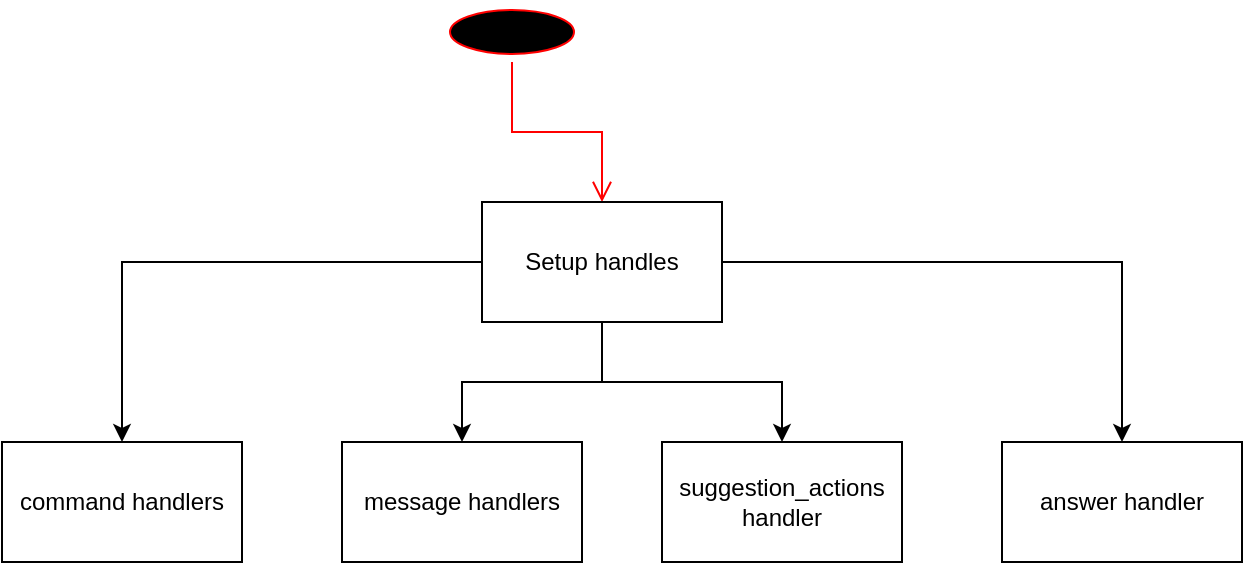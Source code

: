 <mxfile version="21.3.5" type="device">
  <diagram name="Page-1" id="y8u6iq1gdYFjF0iKgaDD">
    <mxGraphModel dx="1884" dy="759" grid="1" gridSize="10" guides="1" tooltips="1" connect="1" arrows="1" fold="1" page="1" pageScale="1" pageWidth="850" pageHeight="1100" math="0" shadow="0">
      <root>
        <mxCell id="0" />
        <mxCell id="1" parent="0" />
        <mxCell id="Yqe0eiKjLAsBn1vykgOo-1" value="main()" style="ellipse;html=1;shape=startState;fillColor=#000000;strokeColor=#ff0000;" vertex="1" parent="1">
          <mxGeometry x="40" y="300" width="70" height="30" as="geometry" />
        </mxCell>
        <mxCell id="Yqe0eiKjLAsBn1vykgOo-2" value="" style="edgeStyle=orthogonalEdgeStyle;html=1;verticalAlign=bottom;endArrow=open;endSize=8;strokeColor=#ff0000;rounded=0;" edge="1" source="Yqe0eiKjLAsBn1vykgOo-1" parent="1" target="Yqe0eiKjLAsBn1vykgOo-3">
          <mxGeometry relative="1" as="geometry">
            <mxPoint x="180" y="315" as="targetPoint" />
          </mxGeometry>
        </mxCell>
        <mxCell id="Yqe0eiKjLAsBn1vykgOo-8" style="edgeStyle=orthogonalEdgeStyle;rounded=0;orthogonalLoop=1;jettySize=auto;html=1;" edge="1" parent="1" source="Yqe0eiKjLAsBn1vykgOo-3" target="Yqe0eiKjLAsBn1vykgOo-4">
          <mxGeometry relative="1" as="geometry" />
        </mxCell>
        <mxCell id="Yqe0eiKjLAsBn1vykgOo-9" style="edgeStyle=orthogonalEdgeStyle;rounded=0;orthogonalLoop=1;jettySize=auto;html=1;" edge="1" parent="1" source="Yqe0eiKjLAsBn1vykgOo-3" target="Yqe0eiKjLAsBn1vykgOo-5">
          <mxGeometry relative="1" as="geometry" />
        </mxCell>
        <mxCell id="Yqe0eiKjLAsBn1vykgOo-10" style="edgeStyle=orthogonalEdgeStyle;rounded=0;orthogonalLoop=1;jettySize=auto;html=1;" edge="1" parent="1" source="Yqe0eiKjLAsBn1vykgOo-3" target="Yqe0eiKjLAsBn1vykgOo-6">
          <mxGeometry relative="1" as="geometry" />
        </mxCell>
        <mxCell id="Yqe0eiKjLAsBn1vykgOo-11" style="edgeStyle=orthogonalEdgeStyle;rounded=0;orthogonalLoop=1;jettySize=auto;html=1;" edge="1" parent="1" source="Yqe0eiKjLAsBn1vykgOo-3" target="Yqe0eiKjLAsBn1vykgOo-7">
          <mxGeometry relative="1" as="geometry" />
        </mxCell>
        <mxCell id="Yqe0eiKjLAsBn1vykgOo-3" value="Setup handles" style="rounded=0;whiteSpace=wrap;html=1;" vertex="1" parent="1">
          <mxGeometry x="60" y="400" width="120" height="60" as="geometry" />
        </mxCell>
        <mxCell id="Yqe0eiKjLAsBn1vykgOo-4" value="command handlers" style="rounded=0;whiteSpace=wrap;html=1;" vertex="1" parent="1">
          <mxGeometry x="-180" y="520" width="120" height="60" as="geometry" />
        </mxCell>
        <mxCell id="Yqe0eiKjLAsBn1vykgOo-5" value="message handlers" style="rounded=0;whiteSpace=wrap;html=1;" vertex="1" parent="1">
          <mxGeometry x="-10" y="520" width="120" height="60" as="geometry" />
        </mxCell>
        <mxCell id="Yqe0eiKjLAsBn1vykgOo-6" value="suggestion_actions handler" style="rounded=0;whiteSpace=wrap;html=1;" vertex="1" parent="1">
          <mxGeometry x="150" y="520" width="120" height="60" as="geometry" />
        </mxCell>
        <mxCell id="Yqe0eiKjLAsBn1vykgOo-7" value="answer handler" style="rounded=0;whiteSpace=wrap;html=1;" vertex="1" parent="1">
          <mxGeometry x="320" y="520" width="120" height="60" as="geometry" />
        </mxCell>
      </root>
    </mxGraphModel>
  </diagram>
</mxfile>
